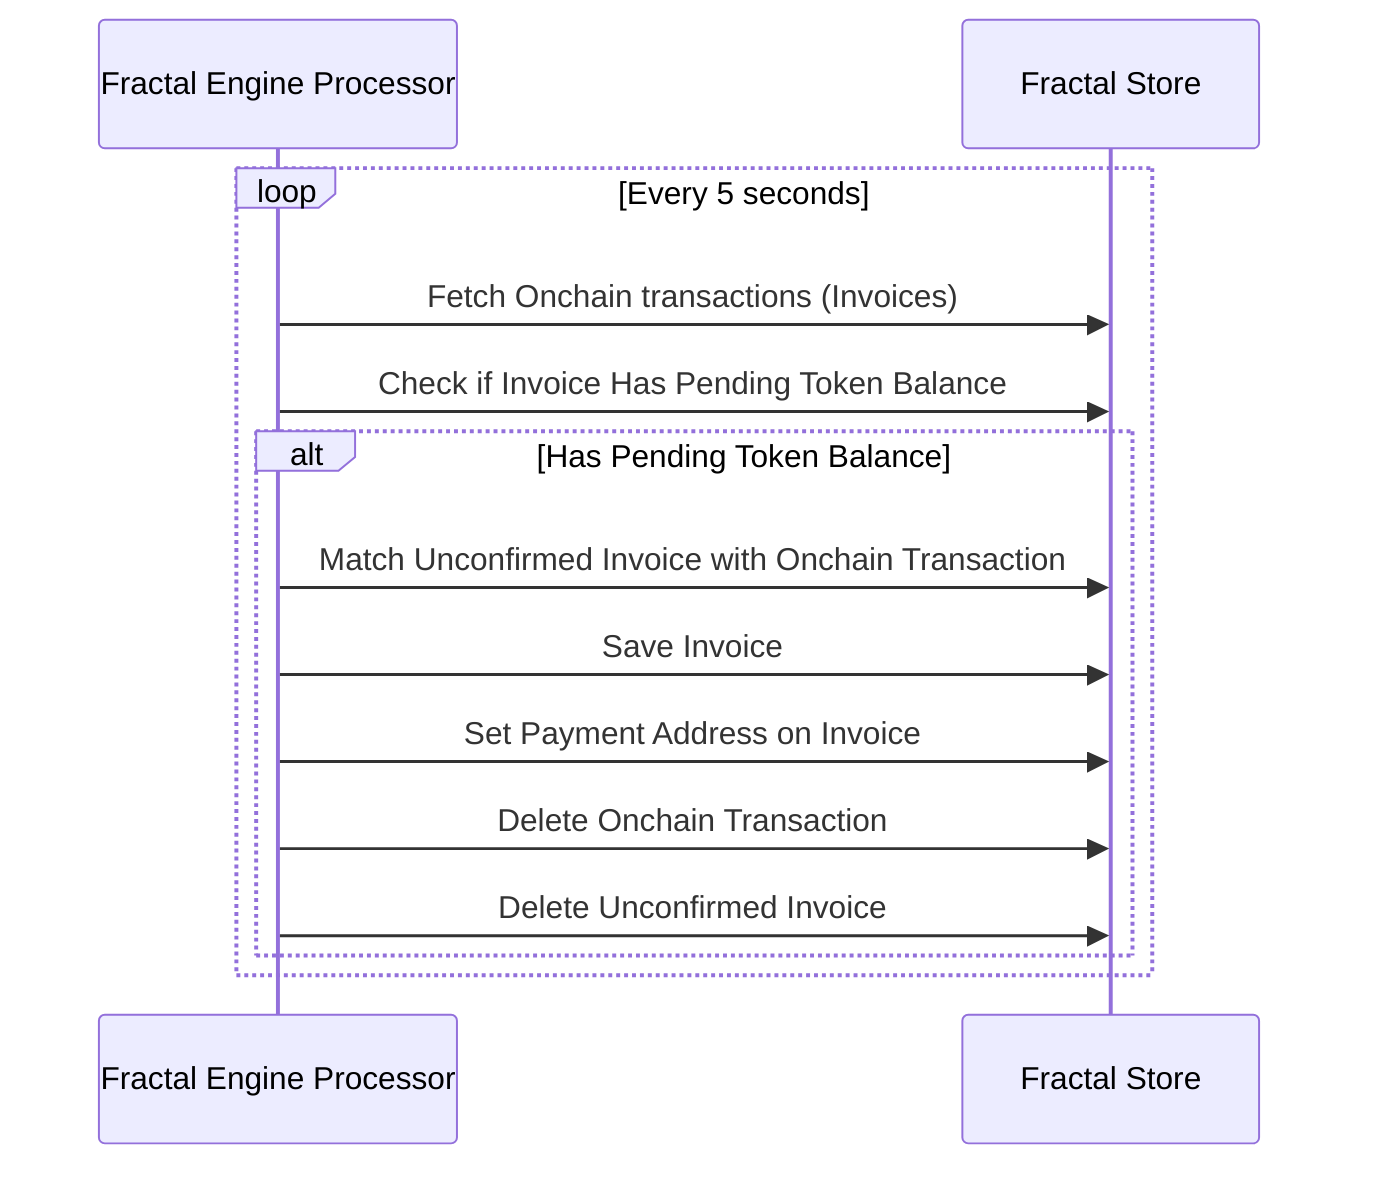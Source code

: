 sequenceDiagram
    participant Processor as Fractal Engine Processor
    participant Store as Fractal Store

loop Every 5 seconds
    Processor->>Store: Fetch Onchain transactions (Invoices)
    Processor->>Store: Check if Invoice Has Pending Token Balance
    alt Has Pending Token Balance
        Processor->>Store: Match Unconfirmed Invoice with Onchain Transaction
        Processor->>Store: Save Invoice
        Processor->>Store: Set Payment Address on Invoice
        Processor->>Store: Delete Onchain Transaction
        Processor->>Store: Delete Unconfirmed Invoice
    end
end